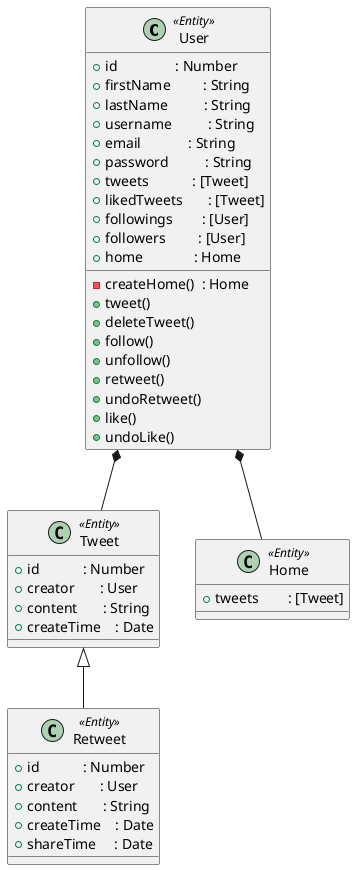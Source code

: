 @startuml Class Diagram for Twitter Clone

class User <<Entity>> {
  + id                : Number 
  + firstName         : String
  + lastName          : String
  + username          : String
  + email             : String
  + password          : String
  + tweets            : [Tweet]
  + likedTweets       : [Tweet]
  + followings        : [User]
  + followers         : [User]
  + home              : Home

  - createHome()  : Home
  + tweet()
  + deleteTweet()
  + follow()
  + unfollow()
  + retweet()
  + undoRetweet()
  + like()
  + undoLike()
}

class Tweet <<Entity>> {
  + id            : Number  
  + creator       : User
  + content       : String
  + createTime    : Date
}

class Retweet <<Entity>> {
  + id            : Number
  + creator       : User
  + content       : String
  + createTime    : Date
  + shareTime     : Date
}

class Home <<Entity>> {
  + tweets        : [Tweet]
}

User *-- Tweet
User *-- Home
Tweet <|-- Retweet

@enduml